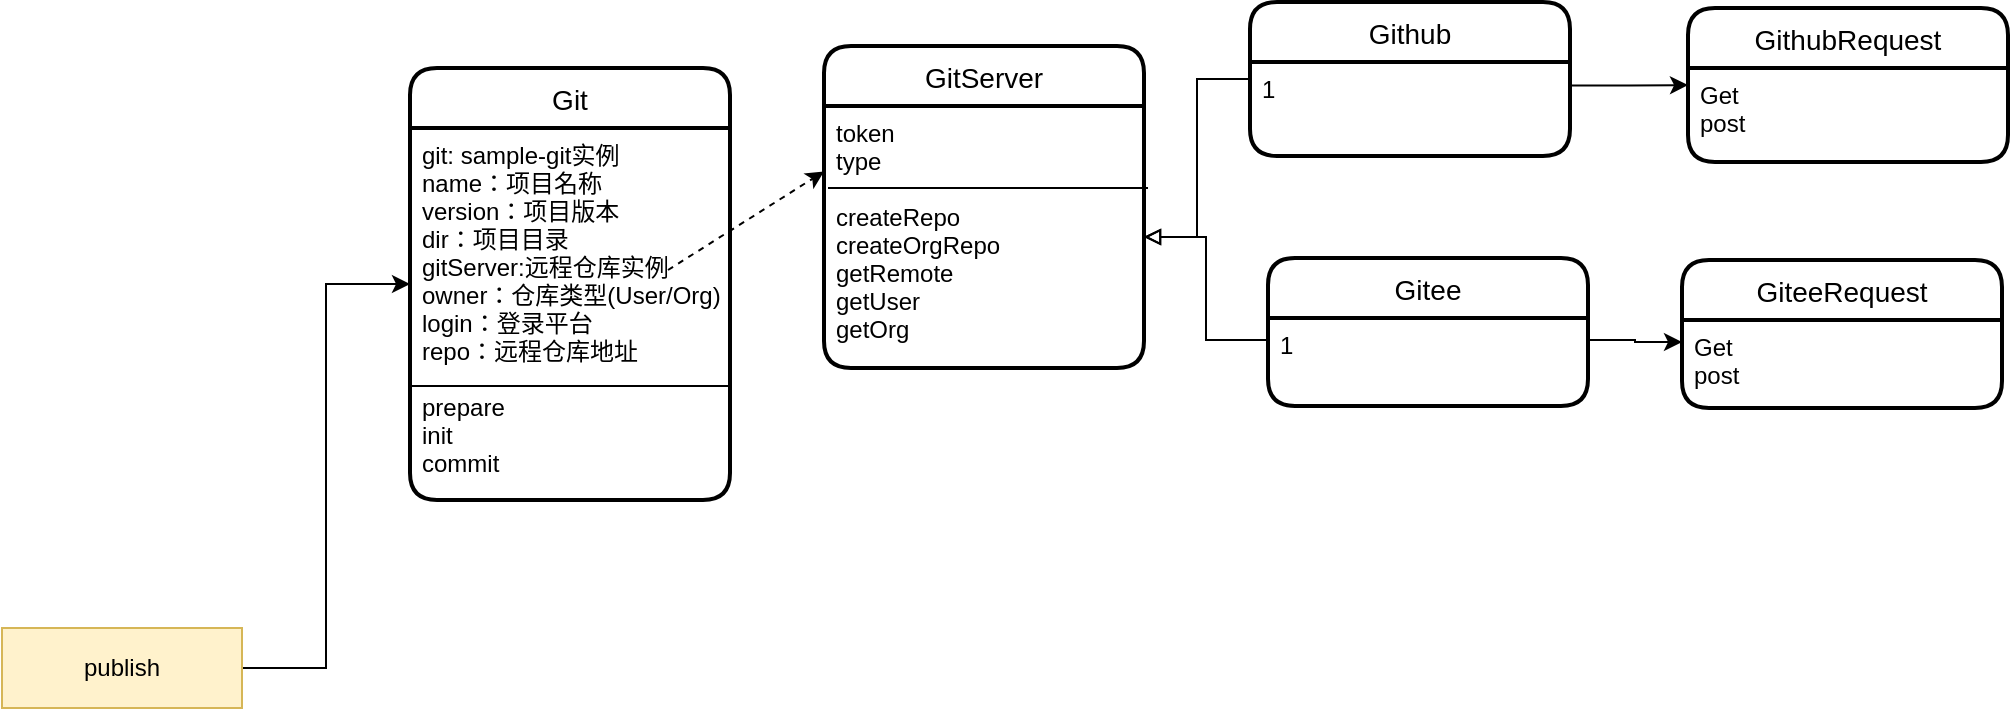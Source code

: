 <mxfile version="13.6.2" type="device"><diagram id="t3gviwtbqsjADWvqPAFG" name="Page-1"><mxGraphModel dx="853" dy="487" grid="0" gridSize="10" guides="0" tooltips="1" connect="1" arrows="1" fold="1" page="1" pageScale="1" pageWidth="827" pageHeight="1169" math="0" shadow="0"><root><mxCell id="0"/><mxCell id="1" parent="0"/><mxCell id="vDxS0Vv79UbYXxLFHg-I-52" style="edgeStyle=orthogonalEdgeStyle;rounded=0;orthogonalLoop=1;jettySize=auto;html=1;exitX=1;exitY=0.5;exitDx=0;exitDy=0;entryX=0;entryY=0.5;entryDx=0;entryDy=0;" edge="1" parent="1" source="vDxS0Vv79UbYXxLFHg-I-1" target="vDxS0Vv79UbYXxLFHg-I-33"><mxGeometry relative="1" as="geometry"/></mxCell><mxCell id="vDxS0Vv79UbYXxLFHg-I-1" value="publish" style="rounded=0;whiteSpace=wrap;html=1;fillColor=#fff2cc;strokeColor=#d6b656;" vertex="1" parent="1"><mxGeometry x="34" y="417" width="120" height="40" as="geometry"/></mxCell><mxCell id="vDxS0Vv79UbYXxLFHg-I-33" value="Git" style="swimlane;childLayout=stackLayout;horizontal=1;startSize=30;horizontalStack=0;rounded=1;fontSize=14;fontStyle=0;strokeWidth=2;resizeParent=0;resizeLast=1;shadow=0;dashed=0;align=center;" vertex="1" parent="1"><mxGeometry x="238" y="137" width="160" height="216" as="geometry"/></mxCell><mxCell id="vDxS0Vv79UbYXxLFHg-I-37" value="" style="endArrow=none;html=1;rounded=0;" edge="1" parent="vDxS0Vv79UbYXxLFHg-I-33"><mxGeometry relative="1" as="geometry"><mxPoint x="1" y="159" as="sourcePoint"/><mxPoint x="161" y="159" as="targetPoint"/></mxGeometry></mxCell><mxCell id="vDxS0Vv79UbYXxLFHg-I-34" value="git: sample-git实例&#10;name：项目名称&#10;version：项目版本&#10;dir：项目目录&#10;gitServer:远程仓库实例&#10;owner：仓库类型(User/Org)&#10;login：登录平台&#10;repo：远程仓库地址&#10;&#10;prepare&#10;init&#10;commit&#10;" style="align=left;strokeColor=none;fillColor=none;spacingLeft=4;fontSize=12;verticalAlign=top;resizable=0;rotatable=0;part=1;spacingTop=0;" vertex="1" parent="vDxS0Vv79UbYXxLFHg-I-33"><mxGeometry y="30" width="160" height="186" as="geometry"/></mxCell><mxCell id="vDxS0Vv79UbYXxLFHg-I-38" value="GitServer" style="swimlane;childLayout=stackLayout;horizontal=1;startSize=30;horizontalStack=0;rounded=1;fontSize=14;fontStyle=0;strokeWidth=2;resizeParent=0;resizeLast=1;shadow=0;dashed=0;align=center;" vertex="1" parent="1"><mxGeometry x="445" y="126" width="160" height="161" as="geometry"/></mxCell><mxCell id="vDxS0Vv79UbYXxLFHg-I-39" value="" style="endArrow=none;html=1;rounded=0;" edge="1" parent="vDxS0Vv79UbYXxLFHg-I-38"><mxGeometry relative="1" as="geometry"><mxPoint x="2" y="71" as="sourcePoint"/><mxPoint x="162" y="71" as="targetPoint"/></mxGeometry></mxCell><mxCell id="vDxS0Vv79UbYXxLFHg-I-40" value="token&#10;type&#10;&#10;createRepo&#10;createOrgRepo&#10;getRemote&#10;getUser&#10;getOrg" style="align=left;strokeColor=none;fillColor=none;spacingLeft=4;fontSize=12;verticalAlign=top;resizable=0;rotatable=0;part=1;spacingTop=0;" vertex="1" parent="vDxS0Vv79UbYXxLFHg-I-38"><mxGeometry y="30" width="160" height="131" as="geometry"/></mxCell><mxCell id="vDxS0Vv79UbYXxLFHg-I-53" value="" style="endArrow=classic;html=1;entryX=0;entryY=0.25;entryDx=0;entryDy=0;dashed=1;" edge="1" parent="1" target="vDxS0Vv79UbYXxLFHg-I-40"><mxGeometry width="50" height="50" relative="1" as="geometry"><mxPoint x="367" y="238" as="sourcePoint"/><mxPoint x="417" y="188" as="targetPoint"/></mxGeometry></mxCell><mxCell id="vDxS0Vv79UbYXxLFHg-I-54" style="edgeStyle=orthogonalEdgeStyle;rounded=0;orthogonalLoop=1;jettySize=auto;html=1;exitX=1;exitY=0.25;exitDx=0;exitDy=0;entryX=0;entryY=0.25;entryDx=0;entryDy=0;" edge="1" parent="1" source="vDxS0Vv79UbYXxLFHg-I-51" target="vDxS0Vv79UbYXxLFHg-I-47"><mxGeometry relative="1" as="geometry"/></mxCell><mxCell id="vDxS0Vv79UbYXxLFHg-I-45" value="GiteeRequest" style="swimlane;childLayout=stackLayout;horizontal=1;startSize=30;horizontalStack=0;rounded=1;fontSize=14;fontStyle=0;strokeWidth=2;resizeParent=0;resizeLast=1;shadow=0;dashed=0;align=center;" vertex="1" parent="1"><mxGeometry x="874" y="233" width="160" height="74" as="geometry"/></mxCell><mxCell id="vDxS0Vv79UbYXxLFHg-I-47" value="Get&#10;post" style="align=left;strokeColor=none;fillColor=none;spacingLeft=4;fontSize=12;verticalAlign=top;resizable=0;rotatable=0;part=1;spacingTop=0;" vertex="1" parent="vDxS0Vv79UbYXxLFHg-I-45"><mxGeometry y="30" width="160" height="44" as="geometry"/></mxCell><mxCell id="vDxS0Vv79UbYXxLFHg-I-56" style="edgeStyle=orthogonalEdgeStyle;rounded=0;orthogonalLoop=1;jettySize=auto;html=1;exitX=1;exitY=0.25;exitDx=0;exitDy=0;entryX=0;entryY=0.5;entryDx=0;entryDy=0;" edge="1" parent="1" source="vDxS0Vv79UbYXxLFHg-I-49" target="vDxS0Vv79UbYXxLFHg-I-42"><mxGeometry relative="1" as="geometry"/></mxCell><mxCell id="vDxS0Vv79UbYXxLFHg-I-42" value="GithubRequest" style="swimlane;childLayout=stackLayout;horizontal=1;startSize=30;horizontalStack=0;rounded=1;fontSize=14;fontStyle=0;strokeWidth=2;resizeParent=0;resizeLast=1;shadow=0;dashed=0;align=center;" vertex="1" parent="1"><mxGeometry x="877" y="107" width="160" height="77" as="geometry"/></mxCell><mxCell id="vDxS0Vv79UbYXxLFHg-I-44" value="Get&#10;post" style="align=left;strokeColor=none;fillColor=none;spacingLeft=4;fontSize=12;verticalAlign=top;resizable=0;rotatable=0;part=1;spacingTop=0;" vertex="1" parent="vDxS0Vv79UbYXxLFHg-I-42"><mxGeometry y="30" width="160" height="47" as="geometry"/></mxCell><mxCell id="vDxS0Vv79UbYXxLFHg-I-58" style="edgeStyle=orthogonalEdgeStyle;rounded=0;orthogonalLoop=1;jettySize=auto;html=1;exitX=0;exitY=0.5;exitDx=0;exitDy=0;entryX=1;entryY=0.5;entryDx=0;entryDy=0;endArrow=block;endFill=0;" edge="1" parent="1" source="vDxS0Vv79UbYXxLFHg-I-48" target="vDxS0Vv79UbYXxLFHg-I-40"><mxGeometry relative="1" as="geometry"/></mxCell><mxCell id="vDxS0Vv79UbYXxLFHg-I-48" value="Github" style="swimlane;childLayout=stackLayout;horizontal=1;startSize=30;horizontalStack=0;rounded=1;fontSize=14;fontStyle=0;strokeWidth=2;resizeParent=0;resizeLast=1;shadow=0;dashed=0;align=center;" vertex="1" parent="1"><mxGeometry x="658" y="104" width="160" height="77" as="geometry"/></mxCell><mxCell id="vDxS0Vv79UbYXxLFHg-I-49" value="1" style="align=left;strokeColor=none;fillColor=none;spacingLeft=4;fontSize=12;verticalAlign=top;resizable=0;rotatable=0;part=1;spacingTop=0;" vertex="1" parent="vDxS0Vv79UbYXxLFHg-I-48"><mxGeometry y="30" width="160" height="47" as="geometry"/></mxCell><mxCell id="vDxS0Vv79UbYXxLFHg-I-50" value="Gitee" style="swimlane;childLayout=stackLayout;horizontal=1;startSize=30;horizontalStack=0;rounded=1;fontSize=14;fontStyle=0;strokeWidth=2;resizeParent=0;resizeLast=1;shadow=0;dashed=0;align=center;" vertex="1" parent="1"><mxGeometry x="667" y="232" width="160" height="74" as="geometry"/></mxCell><mxCell id="vDxS0Vv79UbYXxLFHg-I-51" value="1" style="align=left;strokeColor=none;fillColor=none;spacingLeft=4;fontSize=12;verticalAlign=top;resizable=0;rotatable=0;part=1;spacingTop=0;" vertex="1" parent="vDxS0Vv79UbYXxLFHg-I-50"><mxGeometry y="30" width="160" height="44" as="geometry"/></mxCell><mxCell id="vDxS0Vv79UbYXxLFHg-I-57" style="edgeStyle=orthogonalEdgeStyle;rounded=0;orthogonalLoop=1;jettySize=auto;html=1;exitX=0;exitY=0.25;exitDx=0;exitDy=0;endArrow=block;endFill=0;" edge="1" parent="1" source="vDxS0Vv79UbYXxLFHg-I-51" target="vDxS0Vv79UbYXxLFHg-I-40"><mxGeometry relative="1" as="geometry"/></mxCell></root></mxGraphModel></diagram></mxfile>